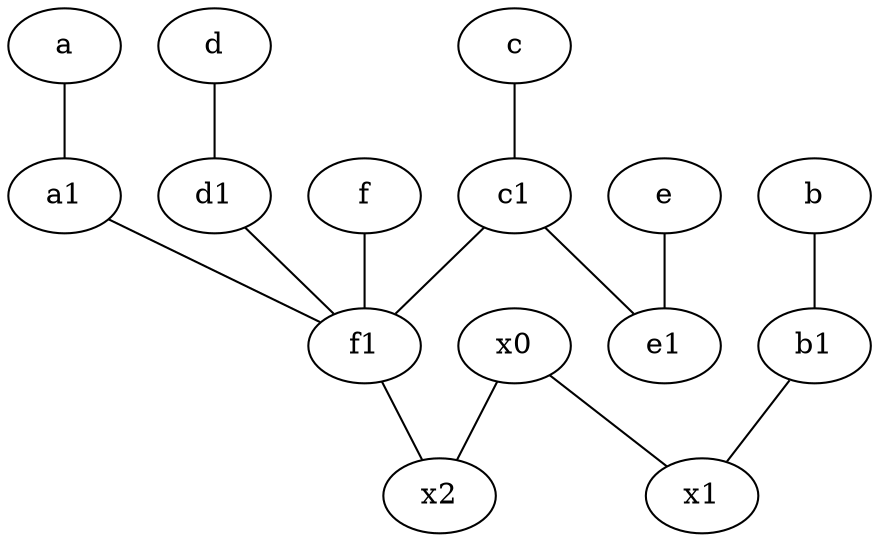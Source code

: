 graph {
	node [labelfontsize=50]
	f [labelfontsize=50 pos="3,9!"]
	d1 [labelfontsize=50 pos="3,5!"]
	b1 [labelfontsize=50 pos="9,4!"]
	e1 [labelfontsize=50 pos="7,7!"]
	c1 [labelfontsize=50 pos="4.5,3!"]
	a1 [labelfontsize=50 pos="8,3!"]
	x2 [labelfontsize=50]
	x0 [labelfontsize=50]
	f1 [labelfontsize=50 pos="3,8!"]
	x1 [labelfontsize=50]
	x0 -- x2
	b1 -- x1
	b -- b1
	c1 -- f1
	e -- e1
	f1 -- x2
	a1 -- f1
	x0 -- x1
	d -- d1
	c -- c1
	a -- a1
	c1 -- e1
	f -- f1
	d1 -- f1
}
